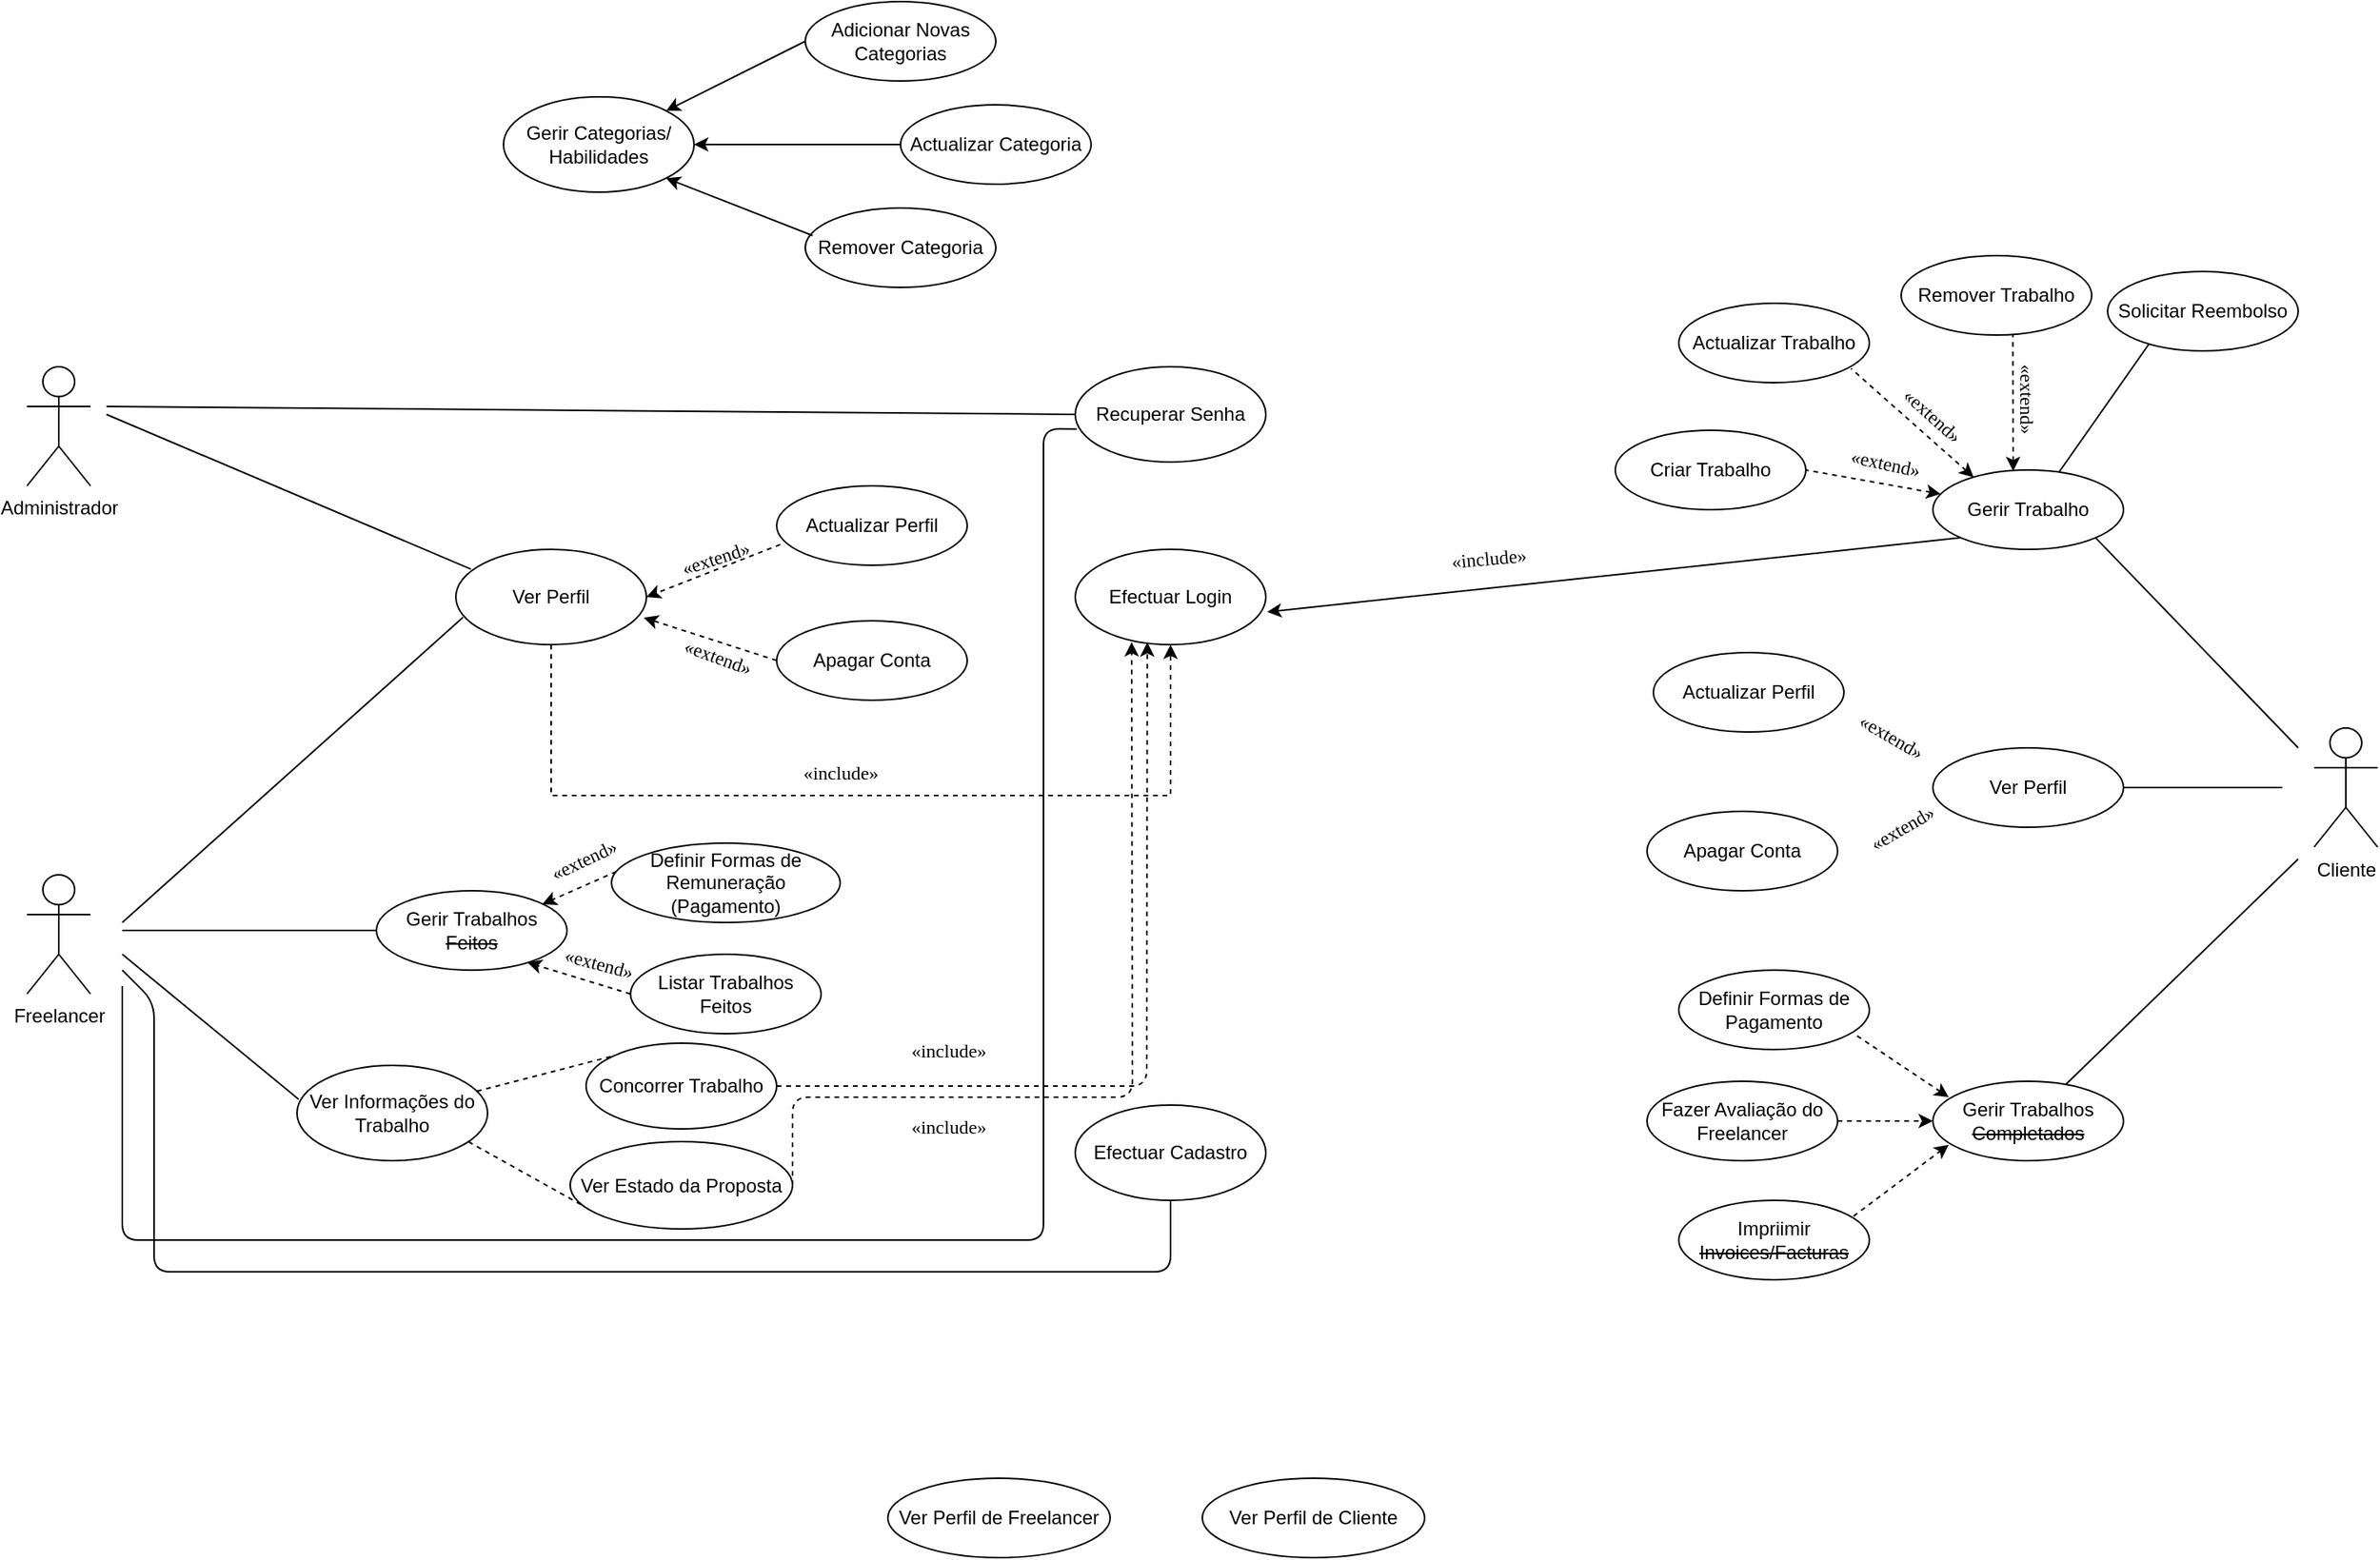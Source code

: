 <mxfile version="13.3.1" type="device"><diagram id="6hGFLwfOUW9BJ-s0fimq" name="Page-1"><mxGraphModel dx="1537" dy="412" grid="1" gridSize="10" guides="1" tooltips="1" connect="1" arrows="1" fold="1" page="1" pageScale="1" pageWidth="827" pageHeight="1169" math="0" shadow="0"><root><mxCell id="0"/><mxCell id="1" parent="0"/><mxCell id="6" value="Efectuar Login" style="ellipse;whiteSpace=wrap;html=1;" parent="1" vertex="1"><mxGeometry x="-60" y="445" width="120" height="60" as="geometry"/></mxCell><mxCell id="e7Z5Ce-HgxF2cVyG-QOy-6" value="Efectuar Cadastro" style="ellipse;whiteSpace=wrap;html=1;" parent="1" vertex="1"><mxGeometry x="-60" y="795" width="120" height="60" as="geometry"/></mxCell><mxCell id="e7Z5Ce-HgxF2cVyG-QOy-21" value="" style="edgeStyle=orthogonalEdgeStyle;rounded=0;orthogonalLoop=1;jettySize=auto;html=1;dashed=1;entryX=0.5;entryY=1;entryDx=0;entryDy=0;" parent="1" source="e7Z5Ce-HgxF2cVyG-QOy-7" target="6" edge="1"><mxGeometry relative="1" as="geometry"><mxPoint x="-440.0" y="780" as="targetPoint"/><Array as="points"><mxPoint x="-390" y="600"/><mxPoint y="600"/></Array></mxGeometry></mxCell><mxCell id="e7Z5Ce-HgxF2cVyG-QOy-7" value="Ver Perfil" style="ellipse;whiteSpace=wrap;html=1;" parent="1" vertex="1"><mxGeometry x="-450" y="445" width="120" height="60" as="geometry"/></mxCell><mxCell id="e7Z5Ce-HgxF2cVyG-QOy-8" value="Actualizar Perfil" style="ellipse;whiteSpace=wrap;html=1;" parent="1" vertex="1"><mxGeometry x="-248" y="405" width="120" height="50" as="geometry"/></mxCell><mxCell id="e7Z5Ce-HgxF2cVyG-QOy-9" value="Apagar Conta" style="ellipse;whiteSpace=wrap;html=1;" parent="1" vertex="1"><mxGeometry x="-248" y="490" width="120" height="50" as="geometry"/></mxCell><mxCell id="e7Z5Ce-HgxF2cVyG-QOy-12" value="" style="endArrow=classic;html=1;entryX=1;entryY=0.5;entryDx=0;entryDy=0;exitX=0.019;exitY=0.739;exitDx=0;exitDy=0;dashed=1;exitPerimeter=0;" parent="1" source="e7Z5Ce-HgxF2cVyG-QOy-8" target="e7Z5Ce-HgxF2cVyG-QOy-7" edge="1"><mxGeometry width="50" height="50" relative="1" as="geometry"><mxPoint x="-260" y="490" as="sourcePoint"/><mxPoint x="-210" y="440" as="targetPoint"/></mxGeometry></mxCell><mxCell id="e7Z5Ce-HgxF2cVyG-QOy-19" value="" style="endArrow=classic;html=1;dashed=1;entryX=0.986;entryY=0.717;entryDx=0;entryDy=0;exitX=0;exitY=0.5;exitDx=0;exitDy=0;entryPerimeter=0;" parent="1" source="e7Z5Ce-HgxF2cVyG-QOy-9" target="e7Z5Ce-HgxF2cVyG-QOy-7" edge="1"><mxGeometry width="50" height="50" relative="1" as="geometry"><mxPoint x="-260" y="490" as="sourcePoint"/><mxPoint x="-210" y="440" as="targetPoint"/></mxGeometry></mxCell><mxCell id="e7Z5Ce-HgxF2cVyG-QOy-24" value="&lt;span style=&quot;line-height: 150% ; font-family: &amp;#34;times new roman&amp;#34; , serif&quot;&gt;&lt;font style=&quot;font-size: 12px&quot;&gt;«include»&lt;/font&gt;&lt;/span&gt;" style="text;html=1;align=center;verticalAlign=middle;resizable=0;points=[];autosize=1;" parent="1" vertex="1"><mxGeometry x="-238" y="575" width="60" height="20" as="geometry"/></mxCell><mxCell id="e7Z5Ce-HgxF2cVyG-QOy-25" value="&lt;span style=&quot;line-height: 150% ; font-family: &amp;#34;times new roman&amp;#34; , serif&quot;&gt;&lt;font style=&quot;font-size: 12px&quot;&gt;«extend»&lt;/font&gt;&lt;/span&gt;" style="text;html=1;align=center;verticalAlign=middle;resizable=0;points=[];autosize=1;rotation=-18;" parent="1" vertex="1"><mxGeometry x="-317" y="440" width="60" height="20" as="geometry"/></mxCell><mxCell id="e7Z5Ce-HgxF2cVyG-QOy-27" value="&lt;span style=&quot;line-height: 150% ; font-family: &amp;#34;times new roman&amp;#34; , serif&quot;&gt;&lt;font style=&quot;font-size: 12px&quot;&gt;«extend»&lt;/font&gt;&lt;/span&gt;" style="text;html=1;align=center;verticalAlign=middle;resizable=0;points=[];autosize=1;rotation=20;" parent="1" vertex="1"><mxGeometry x="-315" y="502" width="60" height="20" as="geometry"/></mxCell><mxCell id="7" value="Freelancer" style="shape=umlActor;verticalLabelPosition=bottom;labelBackgroundColor=null;verticalAlign=top;html=1;outlineConnect=0;" parent="1" vertex="1"><mxGeometry x="-720" y="650" width="40" height="75" as="geometry"/></mxCell><mxCell id="14" value="" style="endArrow=none;html=1;entryX=0.038;entryY=0.713;entryDx=0;entryDy=0;entryPerimeter=0;startArrow=none;startFill=0;endFill=0;" parent="1" target="e7Z5Ce-HgxF2cVyG-QOy-7" edge="1"><mxGeometry width="50" height="50" relative="1" as="geometry"><mxPoint x="-660" y="680" as="sourcePoint"/><mxPoint x="-630" y="620" as="targetPoint"/></mxGeometry></mxCell><mxCell id="16" value="Concorrer Trabalho" style="ellipse;whiteSpace=wrap;html=1;" parent="1" vertex="1"><mxGeometry x="-368" y="756" width="120" height="54" as="geometry"/></mxCell><mxCell id="18" value="Ver Informações do Trabalho" style="ellipse;whiteSpace=wrap;html=1;" parent="1" vertex="1"><mxGeometry x="-550" y="770" width="120" height="60" as="geometry"/></mxCell><mxCell id="19" value="" style="endArrow=none;html=1;entryX=0.009;entryY=0.357;entryDx=0;entryDy=0;entryPerimeter=0;startArrow=none;startFill=0;endFill=0;" parent="1" target="18" edge="1"><mxGeometry width="50" height="50" relative="1" as="geometry"><mxPoint x="-660" y="700" as="sourcePoint"/><mxPoint x="-520" y="770" as="targetPoint"/></mxGeometry></mxCell><mxCell id="23" value="" style="endArrow=classic;html=1;exitX=1;exitY=0.5;exitDx=0;exitDy=0;entryX=0.378;entryY=0.975;entryDx=0;entryDy=0;entryPerimeter=0;dashed=1;" parent="1" source="16" target="6" edge="1"><mxGeometry width="50" height="50" relative="1" as="geometry"><mxPoint x="-150" y="770" as="sourcePoint"/><mxPoint x="-20" y="740" as="targetPoint"/><Array as="points"><mxPoint x="-15" y="783"/></Array></mxGeometry></mxCell><mxCell id="24" value="&lt;span style=&quot;line-height: 150% ; font-family: &amp;#34;times new roman&amp;#34; , serif&quot;&gt;&lt;font style=&quot;font-size: 12px&quot;&gt;«include»&lt;/font&gt;&lt;/span&gt;" style="text;html=1;align=center;verticalAlign=middle;resizable=0;points=[];autosize=1;" parent="1" vertex="1"><mxGeometry x="-170" y="750" width="60" height="20" as="geometry"/></mxCell><mxCell id="28" value="Administrador" style="shape=umlActor;verticalLabelPosition=bottom;labelBackgroundColor=null;verticalAlign=top;html=1;outlineConnect=0;" parent="1" vertex="1"><mxGeometry x="-720" y="330" width="40" height="75" as="geometry"/></mxCell><mxCell id="34" value="" style="endArrow=none;html=1;exitX=0.079;exitY=0.207;exitDx=0;exitDy=0;exitPerimeter=0;" parent="1" source="e7Z5Ce-HgxF2cVyG-QOy-7" edge="1"><mxGeometry width="50" height="50" relative="1" as="geometry"><mxPoint x="-440" y="470" as="sourcePoint"/><mxPoint x="-670" y="360" as="targetPoint"/></mxGeometry></mxCell><mxCell id="36" value="Recuperar Senha" style="ellipse;whiteSpace=wrap;html=1;" parent="1" vertex="1"><mxGeometry x="-60" y="330" width="120" height="60" as="geometry"/></mxCell><mxCell id="37" value="" style="endArrow=none;html=1;entryX=0;entryY=0.5;entryDx=0;entryDy=0;" parent="1" target="36" edge="1"><mxGeometry width="50" height="50" relative="1" as="geometry"><mxPoint x="-670" y="355" as="sourcePoint"/><mxPoint x="-680" y="600" as="targetPoint"/></mxGeometry></mxCell><mxCell id="42" value="" style="endArrow=none;html=1;entryX=0.008;entryY=0.654;entryDx=0;entryDy=0;entryPerimeter=0;" parent="1" target="36" edge="1"><mxGeometry width="50" height="50" relative="1" as="geometry"><mxPoint x="-660" y="720" as="sourcePoint"/><mxPoint x="-80" y="370" as="targetPoint"/><Array as="points"><mxPoint x="-660" y="745"/><mxPoint x="-660" y="880"/><mxPoint x="-80" y="880"/><mxPoint x="-80" y="480"/><mxPoint x="-80" y="369"/></Array></mxGeometry></mxCell><mxCell id="43" value="" style="endArrow=none;html=1;entryX=0.5;entryY=1;entryDx=0;entryDy=0;" parent="1" target="e7Z5Ce-HgxF2cVyG-QOy-6" edge="1"><mxGeometry width="50" height="50" relative="1" as="geometry"><mxPoint x="-660" y="710" as="sourcePoint"/><mxPoint y="920" as="targetPoint"/><Array as="points"><mxPoint x="-640" y="730"/><mxPoint x="-640" y="900"/><mxPoint x="-320" y="900"/><mxPoint y="900"/></Array></mxGeometry></mxCell><mxCell id="46" value="Cliente" style="shape=umlActor;verticalLabelPosition=bottom;labelBackgroundColor=null;verticalAlign=top;html=1;outlineConnect=0;" parent="1" vertex="1"><mxGeometry x="720" y="557.5" width="40" height="75" as="geometry"/></mxCell><mxCell id="47" value="Gerir Trabalho" style="ellipse;whiteSpace=wrap;html=1;" parent="1" vertex="1"><mxGeometry x="480" y="395" width="120" height="50" as="geometry"/></mxCell><mxCell id="48" value="Remover Trabalho" style="ellipse;whiteSpace=wrap;html=1;" parent="1" vertex="1"><mxGeometry x="460" y="260" width="120" height="50" as="geometry"/></mxCell><mxCell id="49" value="Actualizar Trabalho" style="ellipse;whiteSpace=wrap;html=1;" parent="1" vertex="1"><mxGeometry x="320" y="290" width="120" height="50" as="geometry"/></mxCell><mxCell id="50" value="Criar Trabalho" style="ellipse;whiteSpace=wrap;html=1;" parent="1" vertex="1"><mxGeometry x="280" y="370" width="120" height="50" as="geometry"/></mxCell><mxCell id="52" value="" style="endArrow=none;html=1;entryX=0.586;entryY=0.996;entryDx=0;entryDy=0;entryPerimeter=0;exitX=0.421;exitY=0.014;exitDx=0;exitDy=0;exitPerimeter=0;startArrow=classic;startFill=1;endFill=0;dashed=1;" parent="1" source="47" target="48" edge="1"><mxGeometry width="50" height="50" relative="1" as="geometry"><mxPoint x="320" y="540" as="sourcePoint"/><mxPoint x="370" y="490" as="targetPoint"/></mxGeometry></mxCell><mxCell id="53" value="" style="endArrow=none;html=1;exitX=0.214;exitY=0.092;exitDx=0;exitDy=0;entryX=0.904;entryY=0.823;entryDx=0;entryDy=0;entryPerimeter=0;exitPerimeter=0;startArrow=classic;startFill=1;endFill=0;dashed=1;" parent="1" source="47" target="49" edge="1"><mxGeometry width="50" height="50" relative="1" as="geometry"><mxPoint x="510" y="580" as="sourcePoint"/><mxPoint x="437" y="387" as="targetPoint"/></mxGeometry></mxCell><mxCell id="55" value="" style="endArrow=none;html=1;entryX=1;entryY=0.5;entryDx=0;entryDy=0;startArrow=classic;startFill=1;endFill=0;dashed=1;" parent="1" source="47" target="50" edge="1"><mxGeometry width="50" height="50" relative="1" as="geometry"><mxPoint x="490" y="560" as="sourcePoint"/><mxPoint x="540" y="510" as="targetPoint"/></mxGeometry></mxCell><mxCell id="56" value="" style="endArrow=none;html=1;entryX=1;entryY=1;entryDx=0;entryDy=0;" parent="1" target="47" edge="1"><mxGeometry width="50" height="50" relative="1" as="geometry"><mxPoint x="710" y="570" as="sourcePoint"/><mxPoint x="560" y="490" as="targetPoint"/></mxGeometry></mxCell><mxCell id="57" value="" style="endArrow=classic;html=1;entryX=1.007;entryY=0.657;entryDx=0;entryDy=0;entryPerimeter=0;exitX=0;exitY=1;exitDx=0;exitDy=0;" parent="1" source="47" target="6" edge="1"><mxGeometry width="50" height="50" relative="1" as="geometry"><mxPoint x="380" y="540" as="sourcePoint"/><mxPoint x="430" y="490" as="targetPoint"/></mxGeometry></mxCell><mxCell id="59" value="&lt;span style=&quot;line-height: 150% ; font-family: &amp;#34;times new roman&amp;#34; , serif&quot;&gt;&lt;font style=&quot;font-size: 12px&quot;&gt;«include»&lt;/font&gt;&lt;/span&gt;" style="text;html=1;align=center;verticalAlign=middle;resizable=0;points=[];autosize=1;rotation=-5;" parent="1" vertex="1"><mxGeometry x="170" y="440" width="60" height="20" as="geometry"/></mxCell><mxCell id="60" value="&lt;span style=&quot;line-height: 150% ; font-family: &amp;#34;times new roman&amp;#34; , serif&quot;&gt;&lt;font style=&quot;font-size: 12px&quot;&gt;«extend»&lt;/font&gt;&lt;/span&gt;" style="text;html=1;align=center;verticalAlign=middle;resizable=0;points=[];autosize=1;rotation=42;" parent="1" vertex="1"><mxGeometry x="450" y="350" width="60" height="20" as="geometry"/></mxCell><mxCell id="61" value="&lt;span style=&quot;line-height: 150% ; font-family: &amp;#34;times new roman&amp;#34; , serif&quot;&gt;&lt;font style=&quot;font-size: 12px&quot;&gt;«extend»&lt;/font&gt;&lt;/span&gt;" style="text;html=1;align=center;verticalAlign=middle;resizable=0;points=[];autosize=1;rotation=12;" parent="1" vertex="1"><mxGeometry x="420" y="380" width="60" height="20" as="geometry"/></mxCell><mxCell id="63" value="&lt;span style=&quot;line-height: 150% ; font-family: &amp;#34;times new roman&amp;#34; , serif&quot;&gt;&lt;font style=&quot;font-size: 12px&quot;&gt;«extend»&lt;/font&gt;&lt;/span&gt;" style="text;html=1;align=center;verticalAlign=middle;resizable=0;points=[];autosize=1;rotation=90;" parent="1" vertex="1"><mxGeometry x="510" y="340" width="60" height="20" as="geometry"/></mxCell><mxCell id="65" value="Ver Perfil" style="ellipse;whiteSpace=wrap;html=1;" parent="1" vertex="1"><mxGeometry x="480" y="570" width="120" height="50" as="geometry"/></mxCell><mxCell id="66" value="Actualizar Perfil" style="ellipse;whiteSpace=wrap;html=1;" parent="1" vertex="1"><mxGeometry x="304" y="510" width="120" height="50" as="geometry"/></mxCell><mxCell id="67" value="Apagar Conta" style="ellipse;whiteSpace=wrap;html=1;" parent="1" vertex="1"><mxGeometry x="300" y="610" width="120" height="50" as="geometry"/></mxCell><mxCell id="68" value="&lt;span style=&quot;line-height: 150% ; font-family: &amp;#34;times new roman&amp;#34; , serif&quot;&gt;&lt;font style=&quot;font-size: 12px&quot;&gt;«extend»&lt;/font&gt;&lt;/span&gt;" style="text;html=1;align=center;verticalAlign=middle;resizable=0;points=[];autosize=1;rotation=30;" parent="1" vertex="1"><mxGeometry x="424" y="552" width="60" height="20" as="geometry"/></mxCell><mxCell id="69" value="&lt;span style=&quot;line-height: 150% ; font-family: &amp;#34;times new roman&amp;#34; , serif&quot;&gt;&lt;font style=&quot;font-size: 12px&quot;&gt;«extend»&lt;/font&gt;&lt;/span&gt;" style="text;html=1;align=center;verticalAlign=middle;resizable=0;points=[];autosize=1;rotation=-30;" parent="1" vertex="1"><mxGeometry x="430" y="610" width="60" height="20" as="geometry"/></mxCell><mxCell id="74" value="Definir Formas de Pagamento" style="ellipse;whiteSpace=wrap;html=1;labelBackgroundColor=null;" parent="1" vertex="1"><mxGeometry x="320" y="710" width="120" height="50" as="geometry"/></mxCell><mxCell id="75" value="Definir Formas de Remuneração (Pagamento)" style="ellipse;whiteSpace=wrap;html=1;labelBackgroundColor=null;" parent="1" vertex="1"><mxGeometry x="-352" y="630" width="144" height="50" as="geometry"/></mxCell><mxCell id="76" value="Gerir Trabalhos &lt;strike&gt;Feitos&lt;/strike&gt;" style="ellipse;whiteSpace=wrap;html=1;" parent="1" vertex="1"><mxGeometry x="-500" y="660" width="120" height="50" as="geometry"/></mxCell><mxCell id="79" value="Listar Trabalhos Feitos" style="ellipse;whiteSpace=wrap;html=1;labelBackgroundColor=null;" parent="1" vertex="1"><mxGeometry x="-340" y="700" width="120" height="50" as="geometry"/></mxCell><mxCell id="92" value="" style="endArrow=none;html=1;entryX=0;entryY=0.5;entryDx=0;entryDy=0;" parent="1" target="76" edge="1"><mxGeometry width="50" height="50" relative="1" as="geometry"><mxPoint x="-660" y="685" as="sourcePoint"/><mxPoint x="-460" y="665" as="targetPoint"/></mxGeometry></mxCell><mxCell id="95" value="" style="endArrow=classic;html=1;entryX=0.792;entryY=0.903;entryDx=0;entryDy=0;entryPerimeter=0;exitX=0;exitY=0.5;exitDx=0;exitDy=0;dashed=1;" parent="1" source="79" target="76" edge="1"><mxGeometry width="50" height="50" relative="1" as="geometry"><mxPoint x="-300" y="700" as="sourcePoint"/><mxPoint x="-250" y="650" as="targetPoint"/></mxGeometry></mxCell><mxCell id="97" value="" style="endArrow=classic;html=1;entryX=0.871;entryY=0.169;entryDx=0;entryDy=0;entryPerimeter=0;exitX=0.021;exitY=0.359;exitDx=0;exitDy=0;exitPerimeter=0;dashed=1;" parent="1" source="75" target="76" edge="1"><mxGeometry width="50" height="50" relative="1" as="geometry"><mxPoint x="-300" y="700" as="sourcePoint"/><mxPoint x="-250" y="650" as="targetPoint"/></mxGeometry></mxCell><mxCell id="98" value="&lt;span style=&quot;line-height: 150% ; font-family: &amp;#34;times new roman&amp;#34; , serif&quot;&gt;&lt;font style=&quot;font-size: 12px&quot;&gt;«extend»&lt;/font&gt;&lt;/span&gt;" style="text;html=1;align=center;verticalAlign=middle;resizable=0;points=[];autosize=1;rotation=-25;" parent="1" vertex="1"><mxGeometry x="-400" y="630" width="60" height="20" as="geometry"/></mxCell><mxCell id="99" value="&lt;span style=&quot;line-height: 150% ; font-family: &amp;#34;times new roman&amp;#34; , serif&quot;&gt;&lt;font style=&quot;font-size: 12px&quot;&gt;«extend»&lt;/font&gt;&lt;/span&gt;" style="text;html=1;align=center;verticalAlign=middle;resizable=0;points=[];autosize=1;rotation=15;" parent="1" vertex="1"><mxGeometry x="-390" y="695" width="60" height="20" as="geometry"/></mxCell><mxCell id="100" value="Gerir Trabalhos &lt;strike&gt;Completados&lt;/strike&gt;" style="ellipse;whiteSpace=wrap;html=1;labelBackgroundColor=null;" parent="1" vertex="1"><mxGeometry x="480" y="780" width="120" height="50" as="geometry"/></mxCell><mxCell id="101" value="Fazer Avaliação do Freelancer" style="ellipse;whiteSpace=wrap;html=1;labelBackgroundColor=null;" parent="1" vertex="1"><mxGeometry x="300" y="780" width="120" height="50" as="geometry"/></mxCell><mxCell id="102" value="Impriimir &lt;strike&gt;Invoices/Facturas&lt;/strike&gt;" style="ellipse;whiteSpace=wrap;html=1;labelBackgroundColor=null;" parent="1" vertex="1"><mxGeometry x="320" y="855" width="120" height="50" as="geometry"/></mxCell><mxCell id="103" value="" style="endArrow=none;html=1;dashed=1;entryX=0.925;entryY=0.811;entryDx=0;entryDy=0;entryPerimeter=0;exitX=0.083;exitY=0.2;exitDx=0;exitDy=0;exitPerimeter=0;endFill=0;startArrow=classic;startFill=1;" parent="1" source="100" target="74" edge="1"><mxGeometry width="50" height="50" relative="1" as="geometry"><mxPoint x="420" y="810" as="sourcePoint"/><mxPoint x="470" y="760" as="targetPoint"/></mxGeometry></mxCell><mxCell id="104" value="" style="endArrow=classic;html=1;dashed=1;entryX=0.083;entryY=0.8;entryDx=0;entryDy=0;entryPerimeter=0;endFill=1;" parent="1" target="100" edge="1"><mxGeometry width="50" height="50" relative="1" as="geometry"><mxPoint x="430" y="865" as="sourcePoint"/><mxPoint x="480" y="815" as="targetPoint"/></mxGeometry></mxCell><mxCell id="105" value="" style="endArrow=classic;dashed=1;html=1;entryX=0;entryY=0.5;entryDx=0;entryDy=0;exitX=1;exitY=0.5;exitDx=0;exitDy=0;endFill=1;" parent="1" source="101" target="100" edge="1"><mxGeometry width="50" height="50" relative="1" as="geometry"><mxPoint x="420" y="809" as="sourcePoint"/><mxPoint x="470" y="760" as="targetPoint"/></mxGeometry></mxCell><mxCell id="109" value="" style="endArrow=none;html=1;exitX=1;exitY=0.5;exitDx=0;exitDy=0;" parent="1" source="65" edge="1"><mxGeometry width="50" height="50" relative="1" as="geometry"><mxPoint x="720" y="610" as="sourcePoint"/><mxPoint x="700" y="595" as="targetPoint"/></mxGeometry></mxCell><mxCell id="110" value="" style="endArrow=none;html=1;" parent="1" source="100" edge="1"><mxGeometry width="50" height="50" relative="1" as="geometry"><mxPoint x="700" y="670" as="sourcePoint"/><mxPoint x="710" y="640" as="targetPoint"/></mxGeometry></mxCell><mxCell id="112" value="Gerir Categorias/&lt;br&gt;Habilidades" style="ellipse;whiteSpace=wrap;html=1;labelBackgroundColor=null;" parent="1" vertex="1"><mxGeometry x="-420" y="160" width="120" height="60" as="geometry"/></mxCell><mxCell id="113" value="Adicionar Novas Categorias" style="ellipse;whiteSpace=wrap;html=1;labelBackgroundColor=null;" parent="1" vertex="1"><mxGeometry x="-230" y="100" width="120" height="50" as="geometry"/></mxCell><mxCell id="114" value="Actualizar Categoria" style="ellipse;whiteSpace=wrap;html=1;labelBackgroundColor=null;" parent="1" vertex="1"><mxGeometry x="-170" y="165" width="120" height="50" as="geometry"/></mxCell><mxCell id="115" value="Remover Categoria" style="ellipse;whiteSpace=wrap;html=1;labelBackgroundColor=null;" parent="1" vertex="1"><mxGeometry x="-230" y="230" width="120" height="50" as="geometry"/></mxCell><mxCell id="129" value="Ver Estado da Proposta" style="ellipse;whiteSpace=wrap;html=1;labelBackgroundColor=null;" parent="1" vertex="1"><mxGeometry x="-378" y="818" width="140" height="55" as="geometry"/></mxCell><mxCell id="132" value="" style="endArrow=none;dashed=1;html=1;entryX=0;entryY=0;entryDx=0;entryDy=0;" parent="1" source="18" target="16" edge="1"><mxGeometry width="50" height="50" relative="1" as="geometry"><mxPoint x="-480" y="810" as="sourcePoint"/><mxPoint x="-430" y="760" as="targetPoint"/></mxGeometry></mxCell><mxCell id="133" value="" style="endArrow=none;dashed=1;html=1;exitX=0.9;exitY=0.802;exitDx=0;exitDy=0;exitPerimeter=0;entryX=0.048;entryY=0.72;entryDx=0;entryDy=0;entryPerimeter=0;" parent="1" source="18" target="129" edge="1"><mxGeometry width="50" height="50" relative="1" as="geometry"><mxPoint x="-480" y="810" as="sourcePoint"/><mxPoint x="-430" y="760" as="targetPoint"/></mxGeometry></mxCell><mxCell id="134" value="" style="endArrow=classic;dashed=1;html=1;entryX=0.296;entryY=0.973;entryDx=0;entryDy=0;entryPerimeter=0;exitX=1;exitY=0.5;exitDx=0;exitDy=0;endFill=1;" parent="1" source="129" target="6" edge="1"><mxGeometry width="50" height="50" relative="1" as="geometry"><mxPoint x="-220" y="790" as="sourcePoint"/><mxPoint x="-188" y="800" as="targetPoint"/><Array as="points"><mxPoint x="-238" y="790"/><mxPoint x="-24" y="790"/></Array></mxGeometry></mxCell><mxCell id="136" value="&lt;span style=&quot;line-height: 150% ; font-family: &amp;#34;times new roman&amp;#34; , serif&quot;&gt;&lt;font style=&quot;font-size: 12px&quot;&gt;«include»&lt;/font&gt;&lt;/span&gt;" style="text;html=1;align=center;verticalAlign=middle;resizable=0;points=[];autosize=1;" parent="1" vertex="1"><mxGeometry x="-170" y="798" width="60" height="20" as="geometry"/></mxCell><mxCell id="137" value="Ver Perfil de Freelancer" style="ellipse;whiteSpace=wrap;html=1;labelBackgroundColor=null;" parent="1" vertex="1"><mxGeometry x="-178" y="1030" width="140" height="50" as="geometry"/></mxCell><mxCell id="138" value="Ver Perfil de Cliente" style="ellipse;whiteSpace=wrap;html=1;labelBackgroundColor=null;" parent="1" vertex="1"><mxGeometry x="20" y="1030" width="140" height="50" as="geometry"/></mxCell><mxCell id="139" value="" style="endArrow=none;html=1;exitX=0.661;exitY=0.03;exitDx=0;exitDy=0;exitPerimeter=0;" parent="1" source="47" edge="1"><mxGeometry width="50" height="50" relative="1" as="geometry"><mxPoint x="500" y="400" as="sourcePoint"/><mxPoint x="620" y="310" as="targetPoint"/></mxGeometry></mxCell><mxCell id="140" value="Solicitar Reembolso" style="ellipse;whiteSpace=wrap;html=1;labelBackgroundColor=null;" parent="1" vertex="1"><mxGeometry x="590" y="270" width="120" height="50" as="geometry"/></mxCell><mxCell id="aWfVmBgmjvz3_f4Lqt_6-141" value="" style="endArrow=classic;html=1;entryX=1;entryY=1;entryDx=0;entryDy=0;exitX=0.039;exitY=0.347;exitDx=0;exitDy=0;exitPerimeter=0;" edge="1" parent="1" source="115" target="112"><mxGeometry width="50" height="50" relative="1" as="geometry"><mxPoint x="-150" y="250" as="sourcePoint"/><mxPoint x="-100" y="200" as="targetPoint"/></mxGeometry></mxCell><mxCell id="aWfVmBgmjvz3_f4Lqt_6-142" value="" style="endArrow=classic;html=1;entryX=1;entryY=0.5;entryDx=0;entryDy=0;" edge="1" parent="1" source="114" target="112"><mxGeometry width="50" height="50" relative="1" as="geometry"><mxPoint x="-150" y="250" as="sourcePoint"/><mxPoint x="-100" y="200" as="targetPoint"/></mxGeometry></mxCell><mxCell id="aWfVmBgmjvz3_f4Lqt_6-143" value="" style="endArrow=classic;html=1;exitX=0;exitY=0.5;exitDx=0;exitDy=0;" edge="1" parent="1" source="113" target="112"><mxGeometry width="50" height="50" relative="1" as="geometry"><mxPoint x="-150" y="250" as="sourcePoint"/><mxPoint x="-100" y="200" as="targetPoint"/></mxGeometry></mxCell></root></mxGraphModel></diagram></mxfile>